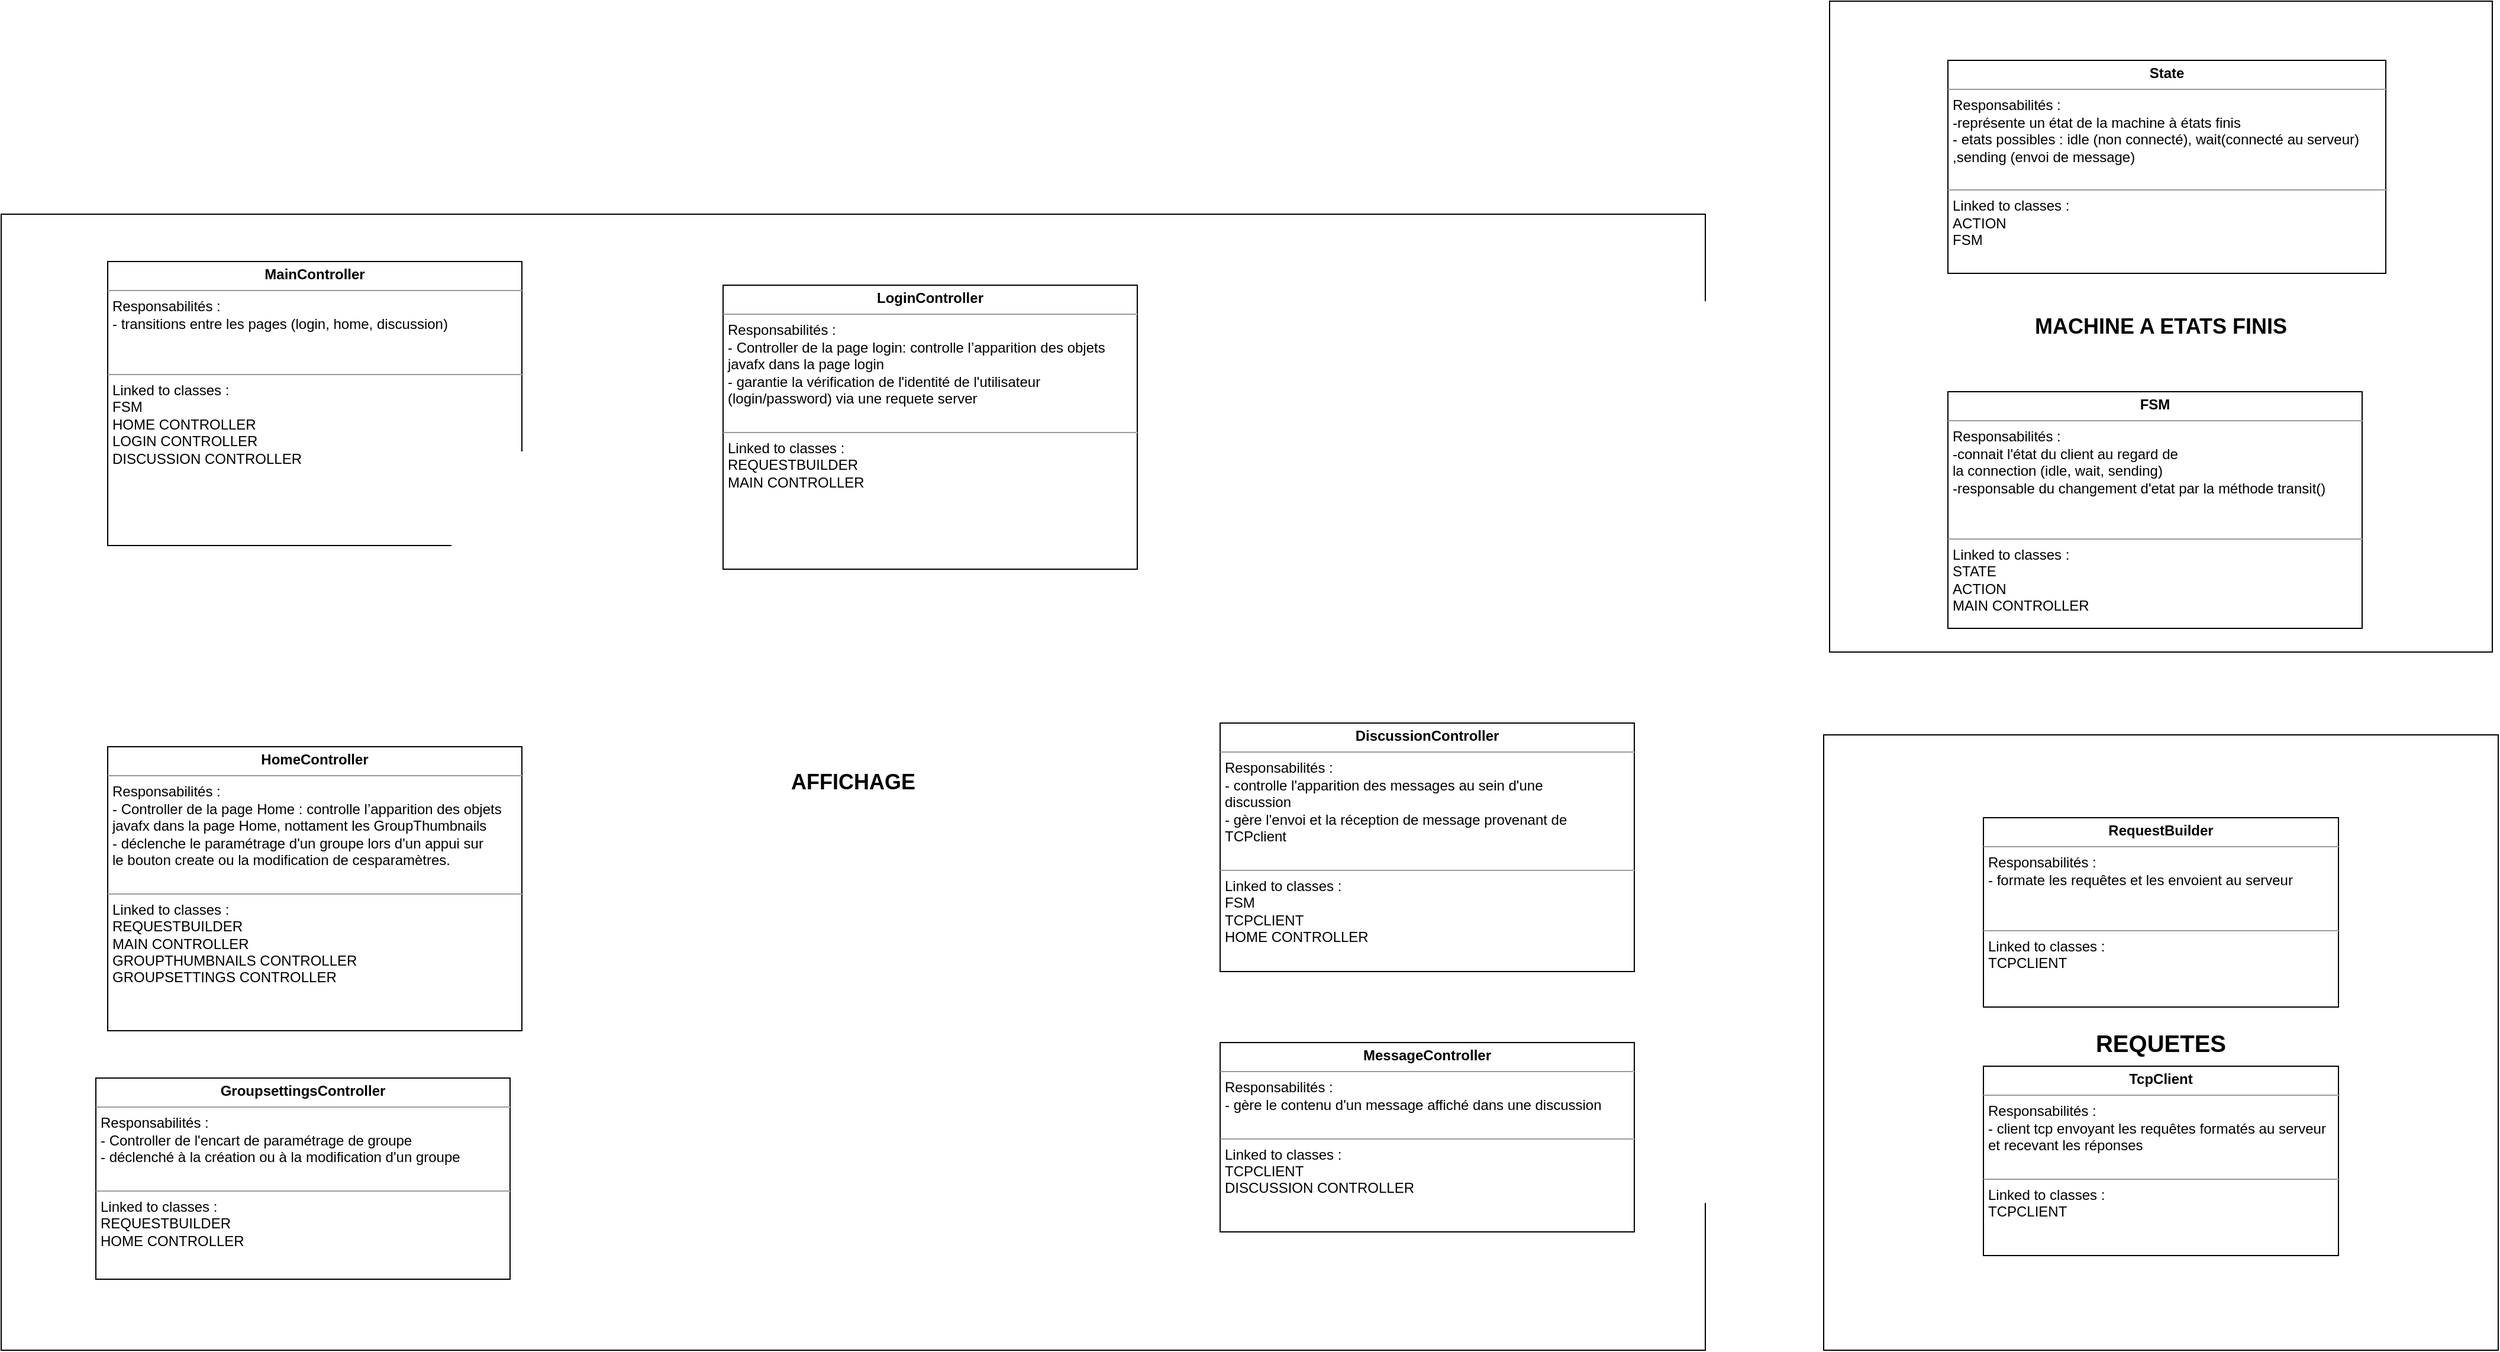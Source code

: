 <mxfile version="14.5.1" type="device"><diagram id="oH_6DrbcbAFF-1WaRhfU" name="Page-1"><mxGraphModel dx="1185" dy="685" grid="1" gridSize="10" guides="1" tooltips="1" connect="1" arrows="1" fold="1" page="1" pageScale="1" pageWidth="827" pageHeight="1169" math="0" shadow="0"><root><mxCell id="0"/><mxCell id="1" parent="0"/><mxCell id="XbMUPb99lzUrD27BaGHo-13" value="&lt;font style=&quot;font-size: 18px&quot;&gt;&lt;b&gt;MACHINE A ETATS FINIS&lt;/b&gt;&lt;/font&gt;" style="rounded=0;whiteSpace=wrap;html=1;" parent="1" vertex="1"><mxGeometry x="1615" y="180" width="560" height="550" as="geometry"/></mxCell><mxCell id="XbMUPb99lzUrD27BaGHo-12" value="&lt;b&gt;&lt;font style=&quot;font-size: 18px&quot;&gt;AFFICHAGE&lt;/font&gt;&lt;/b&gt;" style="rounded=0;whiteSpace=wrap;html=1;" parent="1" vertex="1"><mxGeometry x="70" y="360" width="1440" height="960" as="geometry"/></mxCell><mxCell id="XbMUPb99lzUrD27BaGHo-11" value="&lt;b&gt;&lt;font style=&quot;font-size: 20px&quot;&gt;REQUETES&lt;/font&gt;&lt;/b&gt;" style="rounded=0;whiteSpace=wrap;html=1;" parent="1" vertex="1"><mxGeometry x="1610" y="800" width="570" height="520" as="geometry"/></mxCell><mxCell id="XbMUPb99lzUrD27BaGHo-1" value="&lt;p style=&quot;margin: 0px ; margin-top: 4px ; text-align: center&quot;&gt;&lt;b&gt;FSM&lt;/b&gt;&lt;/p&gt;&lt;hr size=&quot;1&quot;&gt;&lt;p style=&quot;margin: 0px ; margin-left: 4px&quot;&gt;Responsabilités : &lt;br&gt;&lt;/p&gt;&lt;p style=&quot;margin: 0px ; margin-left: 4px&quot;&gt;-connait l'état du client au regard de &lt;br&gt;&lt;/p&gt;&lt;p style=&quot;margin: 0px ; margin-left: 4px&quot;&gt;la connection (idle, wait, sending)&lt;/p&gt;&lt;p style=&quot;margin: 0px ; margin-left: 4px&quot;&gt;-responsable du changement d'etat par la méthode transit()&lt;br&gt;&lt;/p&gt;&lt;p style=&quot;margin: 0px ; margin-left: 4px&quot;&gt;&lt;br&gt;&lt;/p&gt;&lt;p style=&quot;margin: 0px ; margin-left: 4px&quot;&gt;&lt;br&gt;&lt;/p&gt;&lt;hr size=&quot;1&quot;&gt;&lt;p style=&quot;margin: 0px ; margin-left: 4px&quot;&gt;Linked to classes : &lt;br&gt;&lt;/p&gt;&lt;p style=&quot;margin: 0px ; margin-left: 4px&quot;&gt;STATE&lt;/p&gt;&lt;p style=&quot;margin: 0px ; margin-left: 4px&quot;&gt;ACTION&lt;/p&gt;&lt;p style=&quot;margin: 0px ; margin-left: 4px&quot;&gt;MAIN CONTROLLER&lt;/p&gt;" style="verticalAlign=top;align=left;overflow=fill;fontSize=12;fontFamily=Helvetica;html=1;" parent="1" vertex="1"><mxGeometry x="1715" y="510" width="350" height="200" as="geometry"/></mxCell><mxCell id="XbMUPb99lzUrD27BaGHo-2" value="&lt;p style=&quot;margin: 0px ; margin-top: 4px ; text-align: center&quot;&gt;&lt;b&gt;MainController&lt;/b&gt;&lt;br&gt;&lt;/p&gt;&lt;hr size=&quot;1&quot;&gt;&lt;p style=&quot;margin: 0px ; margin-left: 4px&quot;&gt;Responsabilités : &lt;br&gt;&lt;/p&gt;&lt;p style=&quot;margin: 0px ; margin-left: 4px&quot;&gt;- transitions entre les pages (login, home, discussion) &lt;br&gt;&lt;/p&gt;&lt;p style=&quot;margin: 0px ; margin-left: 4px&quot;&gt;&lt;br&gt;&lt;/p&gt;&lt;p style=&quot;margin: 0px ; margin-left: 4px&quot;&gt;&lt;br&gt;&lt;/p&gt;&lt;hr size=&quot;1&quot;&gt;&lt;p style=&quot;margin: 0px ; margin-left: 4px&quot;&gt;Linked to classes : &lt;br&gt;&lt;/p&gt;&lt;p style=&quot;margin: 0px ; margin-left: 4px&quot;&gt;FSM&lt;/p&gt;&lt;p style=&quot;margin: 0px ; margin-left: 4px&quot;&gt;HOME CONTROLLER&lt;br&gt;&lt;/p&gt;&lt;p style=&quot;margin: 0px ; margin-left: 4px&quot;&gt;LOGIN CONTROLLER&lt;/p&gt;&lt;p style=&quot;margin: 0px ; margin-left: 4px&quot;&gt;DISCUSSION CONTROLLER&lt;br&gt;&lt;/p&gt;" style="verticalAlign=top;align=left;overflow=fill;fontSize=12;fontFamily=Helvetica;html=1;" parent="1" vertex="1"><mxGeometry x="160" y="400" width="350" height="240" as="geometry"/></mxCell><mxCell id="XbMUPb99lzUrD27BaGHo-3" value="&lt;p style=&quot;margin: 0px ; margin-top: 4px ; text-align: center&quot;&gt;&lt;b&gt;HomeController&lt;/b&gt;&lt;br&gt;&lt;/p&gt;&lt;hr size=&quot;1&quot;&gt;&lt;p style=&quot;margin: 0px ; margin-left: 4px&quot;&gt;Responsabilités : &lt;br&gt;&lt;/p&gt;&lt;p style=&quot;margin: 0px ; margin-left: 4px&quot;&gt;- Controller de la page Home : controlle l’apparition des objets &lt;br&gt;&lt;/p&gt;&lt;p style=&quot;margin: 0px ; margin-left: 4px&quot;&gt;javafx dans la page Home, nottament les GroupThumbnails&lt;/p&gt;&lt;p style=&quot;margin: 0px ; margin-left: 4px&quot;&gt;- déclenche le paramétrage d'un groupe lors d'un appui sur&lt;/p&gt;&lt;p style=&quot;margin: 0px ; margin-left: 4px&quot;&gt; le bouton create ou la modification de cesparamètres. &lt;br&gt;&lt;/p&gt;&lt;p style=&quot;margin: 0px ; margin-left: 4px&quot;&gt;&lt;br&gt;&lt;/p&gt;&lt;hr size=&quot;1&quot;&gt;&lt;p style=&quot;margin: 0px ; margin-left: 4px&quot;&gt;Linked to classes : &lt;br&gt;&lt;/p&gt;&lt;p style=&quot;margin: 0px ; margin-left: 4px&quot;&gt;REQUESTBUILDER&lt;br&gt;&lt;/p&gt;&lt;p style=&quot;margin: 0px ; margin-left: 4px&quot;&gt;MAIN CONTROLLER&lt;/p&gt;&lt;p style=&quot;margin: 0px ; margin-left: 4px&quot;&gt;GROUPTHUMBNAILS CONTROLLER&lt;/p&gt;&lt;p style=&quot;margin: 0px ; margin-left: 4px&quot;&gt;GROUPSETTINGS CONTROLLER&lt;br&gt;&lt;/p&gt;" style="verticalAlign=top;align=left;overflow=fill;fontSize=12;fontFamily=Helvetica;html=1;" parent="1" vertex="1"><mxGeometry x="160" y="810" width="350" height="240" as="geometry"/></mxCell><mxCell id="XbMUPb99lzUrD27BaGHo-4" value="&lt;p style=&quot;margin: 0px ; margin-top: 4px ; text-align: center&quot;&gt;&lt;b&gt;LoginController&lt;/b&gt;&lt;br&gt;&lt;/p&gt;&lt;hr size=&quot;1&quot;&gt;&lt;p style=&quot;margin: 0px ; margin-left: 4px&quot;&gt;Responsabilités : &lt;br&gt;&lt;/p&gt;&lt;p style=&quot;margin: 0px ; margin-left: 4px&quot;&gt;- Controller de la page login: controlle l’apparition des objets &lt;br&gt;&lt;/p&gt;&lt;p style=&quot;margin: 0px ; margin-left: 4px&quot;&gt;javafx dans la page login&lt;/p&gt;&lt;p style=&quot;margin: 0px ; margin-left: 4px&quot;&gt;- garantie la vérification de l'identité de l'utilisateur &lt;br&gt;&lt;/p&gt;&lt;p style=&quot;margin: 0px ; margin-left: 4px&quot;&gt;(login/password) via une requete server&lt;br&gt;&lt;/p&gt;&lt;p style=&quot;margin: 0px ; margin-left: 4px&quot;&gt;&lt;br&gt;&lt;/p&gt;&lt;hr size=&quot;1&quot;&gt;&lt;p style=&quot;margin: 0px ; margin-left: 4px&quot;&gt;Linked to classes : &lt;br&gt;&lt;/p&gt;&lt;p style=&quot;margin: 0px ; margin-left: 4px&quot;&gt;REQUESTBUILDER&lt;br&gt;&lt;/p&gt;&lt;p style=&quot;margin: 0px ; margin-left: 4px&quot;&gt;MAIN CONTROLLER&lt;/p&gt;" style="verticalAlign=top;align=left;overflow=fill;fontSize=12;fontFamily=Helvetica;html=1;" parent="1" vertex="1"><mxGeometry x="680" y="420" width="350" height="240" as="geometry"/></mxCell><mxCell id="XbMUPb99lzUrD27BaGHo-5" value="&lt;p style=&quot;margin: 0px ; margin-top: 4px ; text-align: center&quot;&gt;&lt;b&gt;RequestBuilder&lt;/b&gt;&lt;br&gt;&lt;/p&gt;&lt;hr size=&quot;1&quot;&gt;&lt;p style=&quot;margin: 0px ; margin-left: 4px&quot;&gt;Responsabilités : &lt;br&gt;&lt;/p&gt;&lt;p style=&quot;margin: 0px ; margin-left: 4px&quot;&gt;- formate les requêtes et les envoient au serveur&lt;br&gt;&lt;/p&gt;&lt;br&gt;&lt;p style=&quot;margin: 0px ; margin-left: 4px&quot;&gt;&lt;br&gt;&lt;/p&gt;&lt;hr size=&quot;1&quot;&gt;&lt;p style=&quot;margin: 0px ; margin-left: 4px&quot;&gt;Linked to classes : &lt;br&gt;&lt;/p&gt;&lt;p style=&quot;margin: 0px ; margin-left: 4px&quot;&gt;TCPCLIENT&lt;br&gt;&lt;/p&gt;" style="verticalAlign=top;align=left;overflow=fill;fontSize=12;fontFamily=Helvetica;html=1;" parent="1" vertex="1"><mxGeometry x="1745" y="870" width="300" height="160" as="geometry"/></mxCell><mxCell id="XbMUPb99lzUrD27BaGHo-6" value="&lt;p style=&quot;margin: 0px ; margin-top: 4px ; text-align: center&quot;&gt;&lt;b&gt;TcpClient&lt;/b&gt;&lt;br&gt;&lt;/p&gt;&lt;hr size=&quot;1&quot;&gt;&lt;p style=&quot;margin: 0px ; margin-left: 4px&quot;&gt;Responsabilités : &lt;br&gt;&lt;/p&gt;&lt;p style=&quot;margin: 0px ; margin-left: 4px&quot;&gt;- client tcp envoyant les requêtes formatés au serveur&lt;/p&gt;&lt;p style=&quot;margin: 0px ; margin-left: 4px&quot;&gt;et recevant les réponses&lt;/p&gt;&lt;p style=&quot;margin: 0px ; margin-left: 4px&quot;&gt;&lt;br&gt;&lt;/p&gt;&lt;hr size=&quot;1&quot;&gt;&lt;p style=&quot;margin: 0px ; margin-left: 4px&quot;&gt;Linked to classes : &lt;br&gt;&lt;/p&gt;&lt;p style=&quot;margin: 0px ; margin-left: 4px&quot;&gt;TCPCLIENT&lt;br&gt;&lt;/p&gt;" style="verticalAlign=top;align=left;overflow=fill;fontSize=12;fontFamily=Helvetica;html=1;" parent="1" vertex="1"><mxGeometry x="1745" y="1080" width="300" height="160" as="geometry"/></mxCell><mxCell id="XbMUPb99lzUrD27BaGHo-7" value="&lt;p style=&quot;margin: 0px ; margin-top: 4px ; text-align: center&quot;&gt;&lt;b&gt;DiscussionController&lt;/b&gt;&lt;br&gt;&lt;/p&gt;&lt;hr size=&quot;1&quot;&gt;&lt;p style=&quot;margin: 0px ; margin-left: 4px&quot;&gt;Responsabilités : &lt;br&gt;&lt;/p&gt;&lt;p style=&quot;margin: 0px ; margin-left: 4px&quot;&gt;- controlle l'apparition des messages au sein d'une &lt;br&gt;&lt;/p&gt;&lt;p style=&quot;margin: 0px ; margin-left: 4px&quot;&gt;discussion&lt;/p&gt;&lt;p style=&quot;margin: 0px ; margin-left: 4px&quot;&gt;- gère l'envoi et la réception de message provenant de &lt;br&gt;&lt;/p&gt;&lt;p style=&quot;margin: 0px ; margin-left: 4px&quot;&gt;TCPclient&lt;br&gt;&lt;/p&gt;&lt;p style=&quot;margin: 0px ; margin-left: 4px&quot;&gt;&lt;br&gt;&lt;/p&gt;&lt;hr size=&quot;1&quot;&gt;&lt;p style=&quot;margin: 0px ; margin-left: 4px&quot;&gt;Linked to classes : &lt;br&gt;&lt;/p&gt;&lt;p style=&quot;margin: 0px ; margin-left: 4px&quot;&gt;FSM&lt;/p&gt;&lt;p style=&quot;margin: 0px ; margin-left: 4px&quot;&gt;TCPCLIENT&lt;br&gt;&lt;/p&gt;&lt;p style=&quot;margin: 0px ; margin-left: 4px&quot;&gt;HOME CONTROLLER&lt;br&gt;&lt;/p&gt;" style="verticalAlign=top;align=left;overflow=fill;fontSize=12;fontFamily=Helvetica;html=1;" parent="1" vertex="1"><mxGeometry x="1100" y="790" width="350" height="210" as="geometry"/></mxCell><mxCell id="XbMUPb99lzUrD27BaGHo-8" value="&lt;p style=&quot;margin: 0px ; margin-top: 4px ; text-align: center&quot;&gt;&lt;b&gt;MessageController&lt;/b&gt;&lt;br&gt;&lt;/p&gt;&lt;hr size=&quot;1&quot;&gt;&lt;p style=&quot;margin: 0px ; margin-left: 4px&quot;&gt;Responsabilités : &lt;br&gt;&lt;/p&gt;&lt;p style=&quot;margin: 0px ; margin-left: 4px&quot;&gt;- gère le contenu d'un message affiché dans une discussion&lt;br&gt;&lt;/p&gt;&lt;p style=&quot;margin: 0px ; margin-left: 4px&quot;&gt;&lt;br&gt;&lt;/p&gt;&lt;hr size=&quot;1&quot;&gt;&lt;p style=&quot;margin: 0px ; margin-left: 4px&quot;&gt;Linked to classes : &lt;br&gt;&lt;/p&gt;&lt;p style=&quot;margin: 0px ; margin-left: 4px&quot;&gt;TCPCLIENT&lt;br&gt;&lt;/p&gt;&lt;p style=&quot;margin: 0px ; margin-left: 4px&quot;&gt;DISCUSSION CONTROLLER&lt;br&gt;&lt;/p&gt;" style="verticalAlign=top;align=left;overflow=fill;fontSize=12;fontFamily=Helvetica;html=1;" parent="1" vertex="1"><mxGeometry x="1100" y="1060" width="350" height="160" as="geometry"/></mxCell><mxCell id="XbMUPb99lzUrD27BaGHo-9" value="&lt;p style=&quot;margin: 0px ; margin-top: 4px ; text-align: center&quot;&gt;&lt;b&gt;State&lt;/b&gt;&lt;/p&gt;&lt;hr size=&quot;1&quot;&gt;&lt;p style=&quot;margin: 0px ; margin-left: 4px&quot;&gt;Responsabilités : &lt;br&gt;&lt;/p&gt;&lt;p style=&quot;margin: 0px ; margin-left: 4px&quot;&gt;-représente un état de la machine à états finis &lt;br&gt;&lt;/p&gt;&lt;p style=&quot;margin: 0px ; margin-left: 4px&quot;&gt;- etats possibles : idle (non connecté), wait(connecté au serveur)&lt;/p&gt;&lt;p style=&quot;margin: 0px ; margin-left: 4px&quot;&gt;,sending (envoi de message)&lt;br&gt;&lt;/p&gt;&lt;p style=&quot;margin: 0px ; margin-left: 4px&quot;&gt;&lt;br&gt;&lt;/p&gt;&lt;hr size=&quot;1&quot;&gt;&lt;p style=&quot;margin: 0px ; margin-left: 4px&quot;&gt;Linked to classes : &lt;br&gt;&lt;/p&gt;&lt;p style=&quot;margin: 0px ; margin-left: 4px&quot;&gt;ACTION&lt;/p&gt;&lt;p style=&quot;margin: 0px ; margin-left: 4px&quot;&gt;FSM&lt;/p&gt;" style="verticalAlign=top;align=left;overflow=fill;fontSize=12;fontFamily=Helvetica;html=1;" parent="1" vertex="1"><mxGeometry x="1715" y="230" width="370" height="180" as="geometry"/></mxCell><mxCell id="XbMUPb99lzUrD27BaGHo-10" value="&lt;p style=&quot;margin: 0px ; margin-top: 4px ; text-align: center&quot;&gt;&lt;b&gt;GroupsettingsController&lt;/b&gt;&lt;br&gt;&lt;/p&gt;&lt;hr size=&quot;1&quot;&gt;&lt;p style=&quot;margin: 0px ; margin-left: 4px&quot;&gt;Responsabilités : &lt;br&gt;&lt;/p&gt;&lt;p style=&quot;margin: 0px ; margin-left: 4px&quot;&gt;- Controller de l'encart de paramétrage de groupe&lt;br&gt;&lt;/p&gt;&lt;p style=&quot;margin: 0px ; margin-left: 4px&quot;&gt;- déclenché à la création ou à la modification d'un groupe&lt;br&gt;&lt;/p&gt;&lt;p style=&quot;margin: 0px ; margin-left: 4px&quot;&gt;&lt;br&gt;&lt;/p&gt;&lt;hr size=&quot;1&quot;&gt;&lt;p style=&quot;margin: 0px ; margin-left: 4px&quot;&gt;Linked to classes : &lt;br&gt;&lt;/p&gt;&lt;p style=&quot;margin: 0px ; margin-left: 4px&quot;&gt;REQUESTBUILDER&lt;br&gt;&lt;/p&gt;&lt;p style=&quot;margin: 0px ; margin-left: 4px&quot;&gt;HOME CONTROLLER&lt;br&gt;&lt;/p&gt;" style="verticalAlign=top;align=left;overflow=fill;fontSize=12;fontFamily=Helvetica;html=1;" parent="1" vertex="1"><mxGeometry x="150" y="1090" width="350" height="170" as="geometry"/></mxCell></root></mxGraphModel></diagram></mxfile>